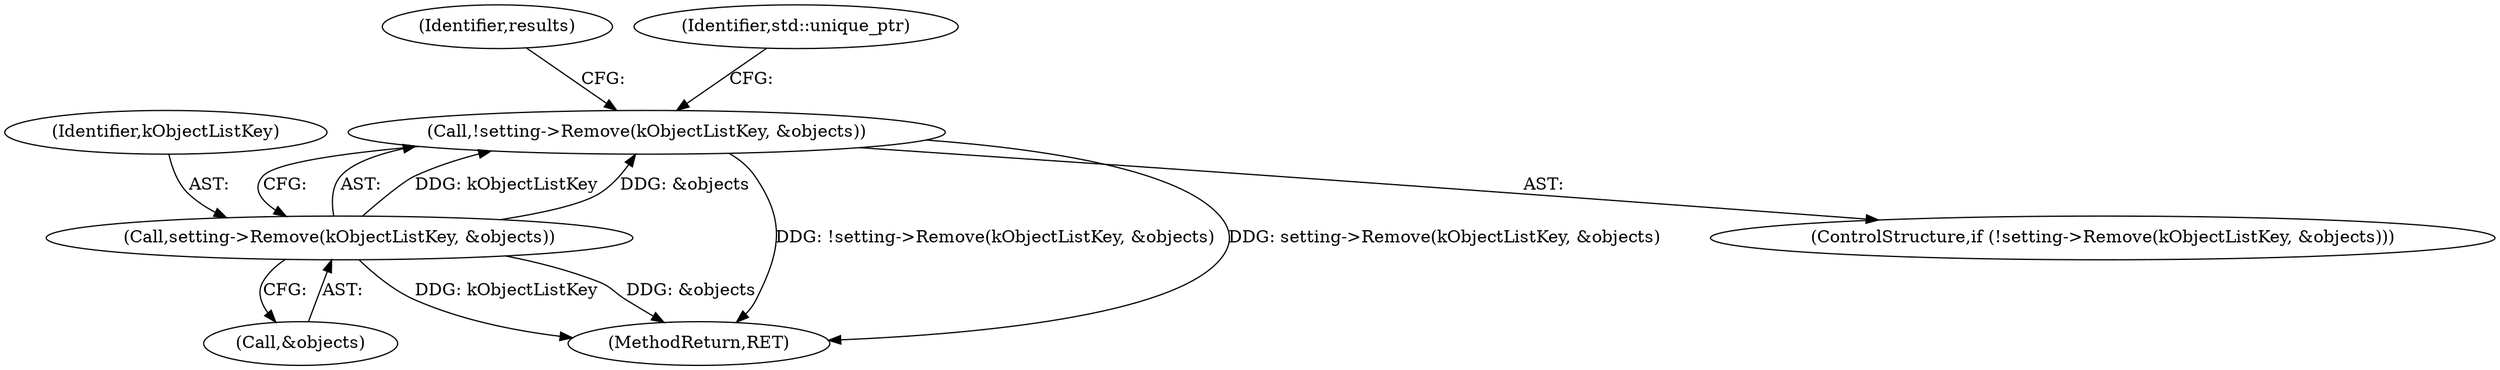 digraph "0_Chrome_47ae3dfdee9a0796a079cd4eadf2f75b34f257ae@API" {
"1000144" [label="(Call,!setting->Remove(kObjectListKey, &objects))"];
"1000145" [label="(Call,setting->Remove(kObjectListKey, &objects))"];
"1000150" [label="(Identifier,results)"];
"1000143" [label="(ControlStructure,if (!setting->Remove(kObjectListKey, &objects)))"];
"1000145" [label="(Call,setting->Remove(kObjectListKey, &objects))"];
"1000195" [label="(MethodReturn,RET)"];
"1000147" [label="(Call,&objects)"];
"1000153" [label="(Identifier,std::unique_ptr)"];
"1000146" [label="(Identifier,kObjectListKey)"];
"1000144" [label="(Call,!setting->Remove(kObjectListKey, &objects))"];
"1000144" -> "1000143"  [label="AST: "];
"1000144" -> "1000145"  [label="CFG: "];
"1000145" -> "1000144"  [label="AST: "];
"1000150" -> "1000144"  [label="CFG: "];
"1000153" -> "1000144"  [label="CFG: "];
"1000144" -> "1000195"  [label="DDG: !setting->Remove(kObjectListKey, &objects)"];
"1000144" -> "1000195"  [label="DDG: setting->Remove(kObjectListKey, &objects)"];
"1000145" -> "1000144"  [label="DDG: kObjectListKey"];
"1000145" -> "1000144"  [label="DDG: &objects"];
"1000145" -> "1000147"  [label="CFG: "];
"1000146" -> "1000145"  [label="AST: "];
"1000147" -> "1000145"  [label="AST: "];
"1000145" -> "1000195"  [label="DDG: kObjectListKey"];
"1000145" -> "1000195"  [label="DDG: &objects"];
}
